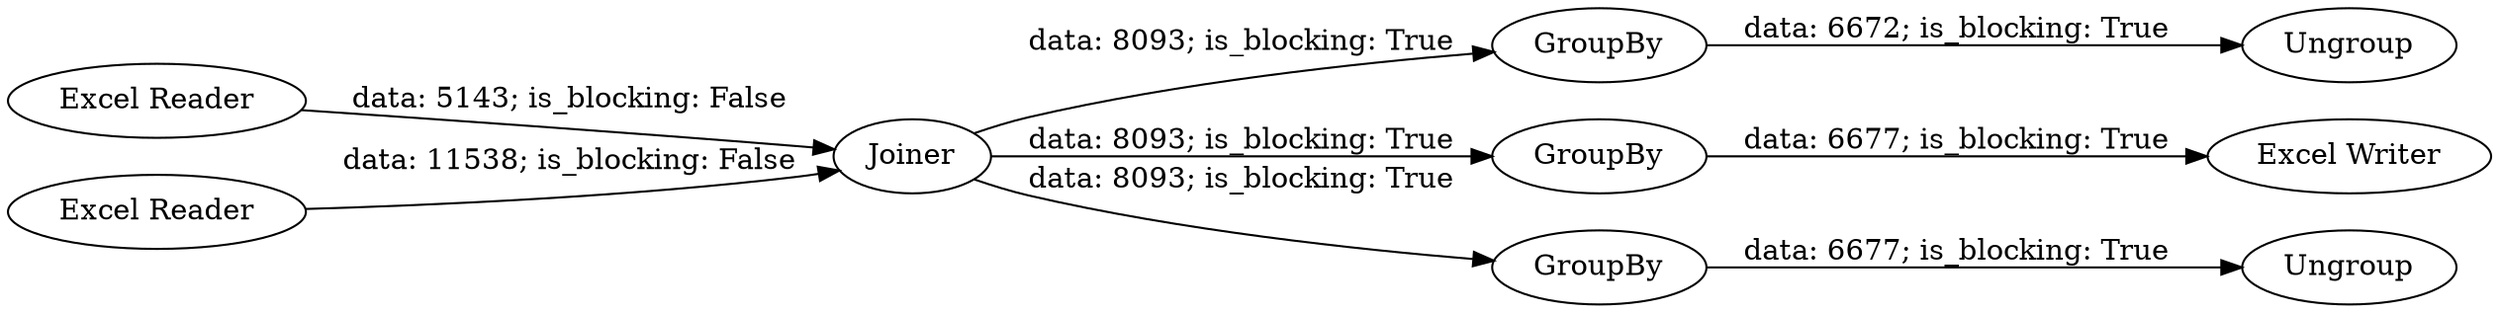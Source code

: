 digraph {
	"8025657802329643846_14" [label=GroupBy]
	"8025657802329643846_15" [label="Excel Reader"]
	"8025657802329643846_10" [label=Joiner]
	"8025657802329643846_18" [label=Ungroup]
	"8025657802329643846_16" [label="Excel Reader"]
	"8025657802329643846_17" [label=Ungroup]
	"8025657802329643846_20" [label="Excel Writer"]
	"8025657802329643846_21" [label=GroupBy]
	"8025657802329643846_19" [label=GroupBy]
	"8025657802329643846_14" -> "8025657802329643846_17" [label="data: 6672; is_blocking: True"]
	"8025657802329643846_19" -> "8025657802329643846_18" [label="data: 6677; is_blocking: True"]
	"8025657802329643846_16" -> "8025657802329643846_10" [label="data: 11538; is_blocking: False"]
	"8025657802329643846_15" -> "8025657802329643846_10" [label="data: 5143; is_blocking: False"]
	"8025657802329643846_10" -> "8025657802329643846_19" [label="data: 8093; is_blocking: True"]
	"8025657802329643846_10" -> "8025657802329643846_14" [label="data: 8093; is_blocking: True"]
	"8025657802329643846_10" -> "8025657802329643846_21" [label="data: 8093; is_blocking: True"]
	"8025657802329643846_21" -> "8025657802329643846_20" [label="data: 6677; is_blocking: True"]
	rankdir=LR
}
